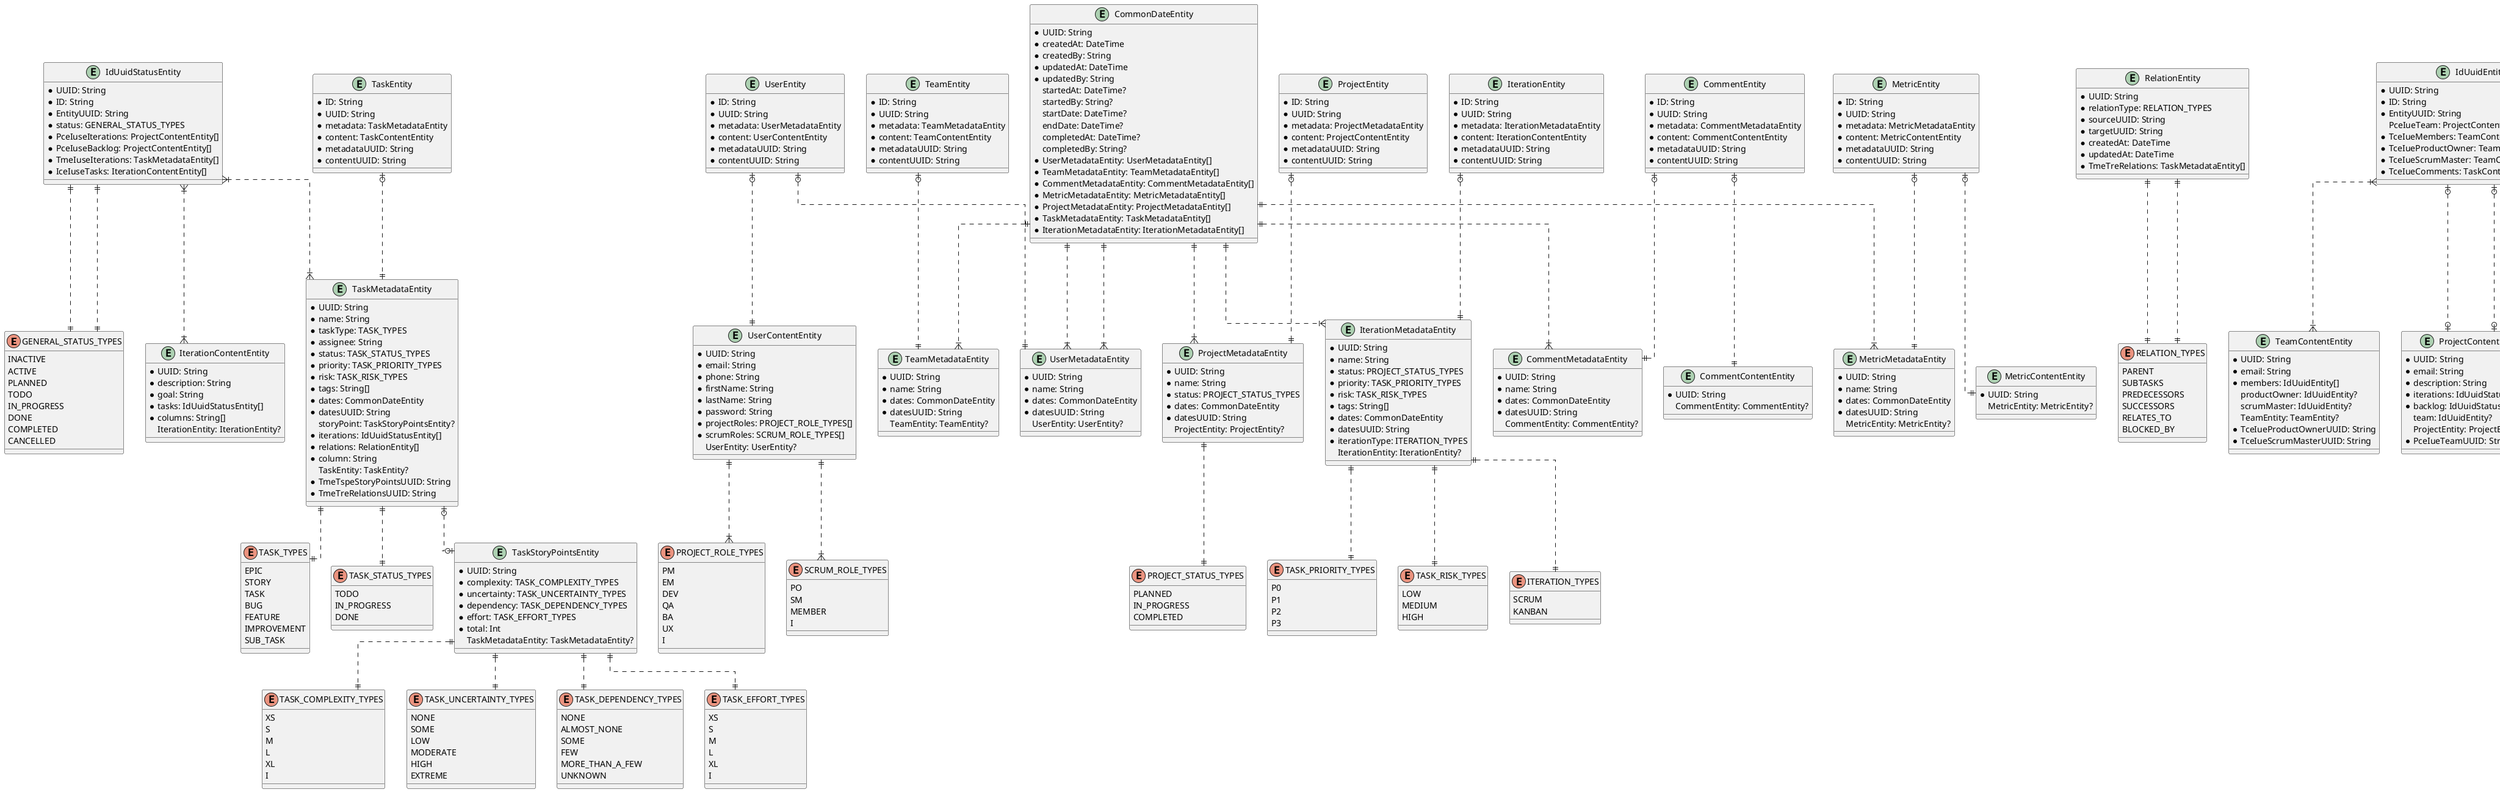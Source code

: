 @startuml

skinparam linetype ortho

enum GENERAL_STATUS_TYPES {
  INACTIVE
  ACTIVE
  PLANNED
  TODO
  IN_PROGRESS
  DONE
  COMPLETED
  CANCELLED
}

enum PROJECT_ROLE_TYPES {
  PM
  EM
  DEV
  QA
  BA
  UX
  I
}

enum SCRUM_ROLE_TYPES {
  PO
  SM
  MEMBER
  I
}

enum TASK_COMPLEXITY_TYPES {
  XS
  S
  M
  L
  XL
  I
}

enum TASK_UNCERTAINTY_TYPES {
  NONE
  SOME
  LOW
  MODERATE
  HIGH
  EXTREME
}

enum TASK_DEPENDENCY_TYPES {
  NONE
  ALMOST_NONE
  SOME
  FEW
  MORE_THAN_A_FEW
  UNKNOWN
}

enum TASK_EFFORT_TYPES {
  XS
  S
  M
  L
  XL
  I
}

enum TASK_TYPES {
  EPIC
  STORY
  TASK
  BUG
  FEATURE
  IMPROVEMENT
  SUB_TASK
}

enum TASK_STATUS_TYPES {
  TODO
  IN_PROGRESS
  DONE
}

enum TASK_PRIORITY_TYPES {
  P0
  P1
  P2
  P3
}

enum TASK_RISK_TYPES {
  LOW
  MEDIUM
  HIGH
}

enum ITERATION_TYPES {
  SCRUM
  KANBAN
}

enum PROJECT_STATUS_TYPES {
  PLANNED
  IN_PROGRESS
  COMPLETED
}

enum RELATION_TYPES {
  PARENT
  SUBTASKS
  PREDECESSORS
  SUCCESSORS
  RELATES_TO
  BLOCKED_BY
}

entity IdUuidEntity {
  * UUID: String
  * ID: String
  * EntityUUID: String
  PceIueTeam: ProjectContentEntity?
  * TceIueMembers: TeamContentEntity[]
  * TceIueProductOwner: TeamContentEntity[]
  * TceIueScrumMaster: TeamContentEntity[]
  * TceIueComments: TaskContentEntity[]
}

entity IdUuidStatusEntity {
  * UUID: String
  * ID: String
  * EntityUUID: String
  * status: GENERAL_STATUS_TYPES
  * PceIuseIterations: ProjectContentEntity[]
  * PceIuseBacklog: ProjectContentEntity[]
  * TmeIuseIterations: TaskMetadataEntity[]
  * IceIuseTasks: IterationContentEntity[]
}

entity NameUrlEntity {
  * UUID: String
  * name: String
  * url: String
  * TceNueLinks: TaskContentEntity[]
  TceNueLink: TaskDescriptionEntity?
  * TceNueLinkUUID: String
}

entity CommonDateEntity {
  * UUID: String
  * createdAt: DateTime
  * createdBy: String
  * updatedAt: DateTime
  * updatedBy: String
  startedAt: DateTime?
  startedBy: String?
  startDate: DateTime?
  endDate: DateTime?
  completedAt: DateTime?
  completedBy: String?
  * UserMetadataEntity: UserMetadataEntity[]
  * TeamMetadataEntity: TeamMetadataEntity[]
  * CommentMetadataEntity: CommentMetadataEntity[]
  * MetricMetadataEntity: MetricMetadataEntity[]
  * ProjectMetadataEntity: ProjectMetadataEntity[]
  * TaskMetadataEntity: TaskMetadataEntity[]
  * IterationMetadataEntity: IterationMetadataEntity[]
}

entity RelationEntity {
  * UUID: String
  * relationType: RELATION_TYPES
  * sourceUUID: String
  * targetUUID: String
  * createdAt: DateTime
  * updatedAt: DateTime
  * TmeTreRelations: TaskMetadataEntity[]
}

entity UserEntity {
  * ID: String
  * UUID: String
  * metadata: UserMetadataEntity
  * content: UserContentEntity
  * metadataUUID: String
  * contentUUID: String
}

entity UserMetadataEntity {
  * UUID: String
  * name: String
  * dates: CommonDateEntity
  * datesUUID: String
  UserEntity: UserEntity?
}

entity UserContentEntity {
  * UUID: String
  * email: String
  * phone: String
  * firstName: String
  * lastName: String
  * password: String
  * projectRoles: PROJECT_ROLE_TYPES[]
  * scrumRoles: SCRUM_ROLE_TYPES[]
  UserEntity: UserEntity?
}

entity TeamEntity {
  * ID: String
  * UUID: String
  * metadata: TeamMetadataEntity
  * content: TeamContentEntity
  * metadataUUID: String
  * contentUUID: String
}

entity TeamMetadataEntity {
  * UUID: String
  * name: String
  * dates: CommonDateEntity
  * datesUUID: String
  TeamEntity: TeamEntity?
}

entity TeamContentEntity {
  * UUID: String
  * email: String
  * members: IdUuidEntity[]
  productOwner: IdUuidEntity?
  scrumMaster: IdUuidEntity?
  TeamEntity: TeamEntity?
  * TceIueProductOwnerUUID: String
  * TceIueScrumMasterUUID: String
}

entity CommentEntity {
  * ID: String
  * UUID: String
  * metadata: CommentMetadataEntity
  * content: CommentContentEntity
  * metadataUUID: String
  * contentUUID: String
}

entity CommentMetadataEntity {
  * UUID: String
  * name: String
  * dates: CommonDateEntity
  * datesUUID: String
  CommentEntity: CommentEntity?
}

entity CommentContentEntity {
  * UUID: String
  CommentEntity: CommentEntity?
}

entity MetricEntity {
  * ID: String
  * UUID: String
  * metadata: MetricMetadataEntity
  * content: MetricContentEntity
  * metadataUUID: String
  * contentUUID: String
}

entity MetricMetadataEntity {
  * UUID: String
  * name: String
  * dates: CommonDateEntity
  * datesUUID: String
  MetricEntity: MetricEntity?
}

entity MetricContentEntity {
  * UUID: String
  MetricEntity: MetricEntity?
}

entity ProjectEntity {
  * ID: String
  * UUID: String
  * metadata: ProjectMetadataEntity
  * content: ProjectContentEntity
  * metadataUUID: String
  * contentUUID: String
}

entity ProjectMetadataEntity {
  * UUID: String
  * name: String
  * status: PROJECT_STATUS_TYPES
  * dates: CommonDateEntity
  * datesUUID: String
  ProjectEntity: ProjectEntity?
}

entity ProjectContentEntity {
  * UUID: String
  * email: String
  * description: String
  * iterations: IdUuidStatusEntity[]
  * backlog: IdUuidStatusEntity[]
  team: IdUuidEntity?
  ProjectEntity: ProjectEntity?
  * PceIueTeamUUID: String
}

entity IterationEntity {
  * ID: String
  * UUID: String
  * metadata: IterationMetadataEntity
  * content: IterationContentEntity
  * metadataUUID: String
  * contentUUID: String
}

entity IterationMetadataEntity {
  * UUID: String
  * name: String
  * status: PROJECT_STATUS_TYPES
  * priority: TASK_PRIORITY_TYPES
  * risk: TASK_RISK_TYPES
  * tags: String[]
  * dates: CommonDateEntity
  * datesUUID: String
  * iterationType: ITERATION_TYPES
  IterationEntity: IterationEntity?
}

entity IterationContentEntity {
  * UUID: String
  * description: String
  * goal: String
  * tasks: IdUuidStatusEntity[]
  * columns: String[]
  IterationEntity: IterationEntity?
}

entity TaskEntity {
  * ID: String
  * UUID: String
  * metadata: TaskMetadataEntity
  * content: TaskContentEntity
  * metadataUUID: String
  * contentUUID: String
}

entity TaskMetadataEntity {
  * UUID: String
  * name: String
  * taskType: TASK_TYPES
  * assignee: String
  * status: TASK_STATUS_TYPES
  * priority: TASK_PRIORITY_TYPES
  * risk: TASK_RISK_TYPES
  * tags: String[]
  * dates: CommonDateEntity
  * datesUUID: String
  storyPoint: TaskStoryPointsEntity?
  * iterations: IdUuidStatusEntity[]
  * relations: RelationEntity[]
  * column: String
  TaskEntity: TaskEntity?
  * TmeTspeStoryPointsUUID: String
  * TmeTreRelationsUUID: String
}

entity TaskContentEntity {
  * UUID: String
  * context: String
  description: TaskDescriptionEntity?
  * links: NameUrlEntity[]
  * comments: IdUuidEntity[]
  TaskEntity: TaskEntity?
  * TceTdeDescriptionUUID: String
}

entity TaskStoryPointsEntity {
  * UUID: String
  * complexity: TASK_COMPLEXITY_TYPES
  * uncertainty: TASK_UNCERTAINTY_TYPES
  * dependency: TASK_DEPENDENCY_TYPES
  * effort: TASK_EFFORT_TYPES
  * total: Int
  TaskMetadataEntity: TaskMetadataEntity?
}

entity TaskDescriptionEntity {
  * UUID: String
  * summary: String
  * details: String
  * userStories: String[]
  * acceptanceCriteria: String[]
  * definitionOfDone: String[]
  link: NameUrlEntity?
  TceTdeDescriptionUUID: TaskContentEntity?
}

IdUuidEntity |o..o| ProjectContentEntity
IdUuidStatusEntity ||..|| GENERAL_STATUS_TYPES
NameUrlEntity }|..|{ TaskContentEntity
CommonDateEntity ||..|{ UserMetadataEntity
RelationEntity ||..|| RELATION_TYPES
UserEntity |o..|| UserMetadataEntity
CommonDateEntity ||..|{ UserMetadataEntity
UserEntity |o..|| UserContentEntity
TeamEntity |o..|| TeamMetadataEntity
CommonDateEntity ||..|{ TeamMetadataEntity
IdUuidEntity }|..|{ TeamContentEntity
CommentEntity |o..|| CommentMetadataEntity
CommonDateEntity ||..|{ CommentMetadataEntity
CommentEntity |o..|| CommentContentEntity
MetricEntity |o..|| MetricMetadataEntity
CommonDateEntity ||..|{ MetricMetadataEntity
MetricEntity |o..|| MetricContentEntity
ProjectEntity |o..|| ProjectMetadataEntity
CommonDateEntity ||..|{ ProjectMetadataEntity
IdUuidEntity |o..o| ProjectContentEntity
IterationEntity |o..|| IterationMetadataEntity
CommonDateEntity ||..|{ IterationMetadataEntity
IdUuidStatusEntity }|..|{ IterationContentEntity
TaskEntity |o..|| TaskMetadataEntity
IdUuidStatusEntity }|..|{ TaskMetadataEntity
IdUuidEntity }|..|{ TaskContentEntity
TaskMetadataEntity |o..o| TaskStoryPointsEntity
NameUrlEntity |o..o| TaskDescriptionEntity
IdUuidStatusEntity ||..|| GENERAL_STATUS_TYPES
UserContentEntity ||..|{ PROJECT_ROLE_TYPES
UserContentEntity ||..|{ SCRUM_ROLE_TYPES
TaskStoryPointsEntity ||..|| TASK_COMPLEXITY_TYPES
TaskStoryPointsEntity ||..|| TASK_UNCERTAINTY_TYPES
TaskStoryPointsEntity ||..|| TASK_DEPENDENCY_TYPES
TaskStoryPointsEntity ||..|| TASK_EFFORT_TYPES
TaskMetadataEntity ||..|| TASK_TYPES
TaskMetadataEntity ||..|| TASK_STATUS_TYPES
IterationMetadataEntity ||..|| TASK_PRIORITY_TYPES
IterationMetadataEntity ||..|| TASK_RISK_TYPES
IterationMetadataEntity ||..|| ITERATION_TYPES
ProjectMetadataEntity ||..|| PROJECT_STATUS_TYPES
RelationEntity ||..|| RELATION_TYPES

@enduml
